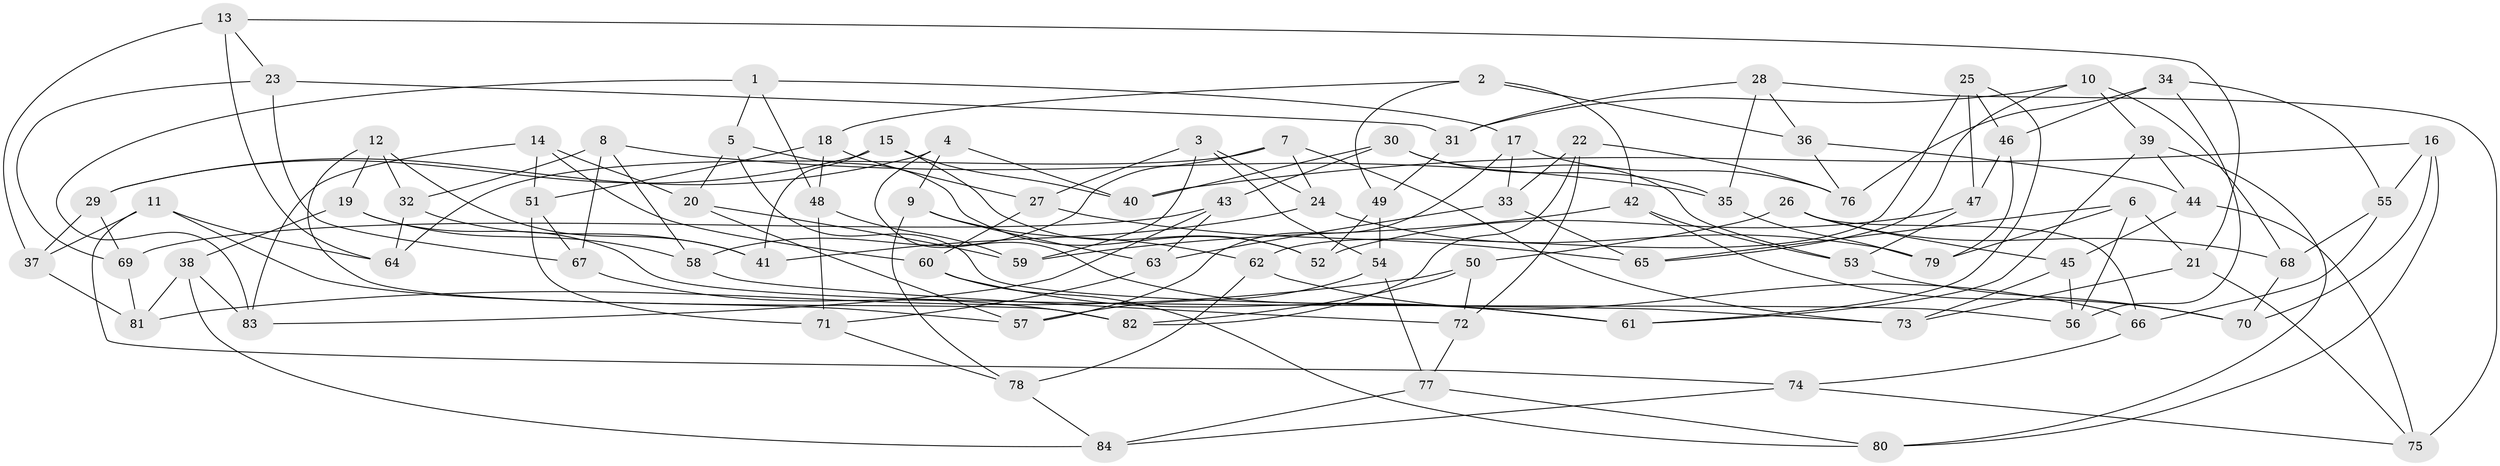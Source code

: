 // coarse degree distribution, {6: 0.023809523809523808, 10: 0.047619047619047616, 4: 0.6428571428571429, 9: 0.07142857142857142, 7: 0.047619047619047616, 8: 0.047619047619047616, 5: 0.023809523809523808, 11: 0.023809523809523808, 3: 0.07142857142857142}
// Generated by graph-tools (version 1.1) at 2025/43/03/06/25 01:43:21]
// undirected, 84 vertices, 168 edges
graph export_dot {
graph [start="1"]
  node [color=gray90,style=filled];
  1;
  2;
  3;
  4;
  5;
  6;
  7;
  8;
  9;
  10;
  11;
  12;
  13;
  14;
  15;
  16;
  17;
  18;
  19;
  20;
  21;
  22;
  23;
  24;
  25;
  26;
  27;
  28;
  29;
  30;
  31;
  32;
  33;
  34;
  35;
  36;
  37;
  38;
  39;
  40;
  41;
  42;
  43;
  44;
  45;
  46;
  47;
  48;
  49;
  50;
  51;
  52;
  53;
  54;
  55;
  56;
  57;
  58;
  59;
  60;
  61;
  62;
  63;
  64;
  65;
  66;
  67;
  68;
  69;
  70;
  71;
  72;
  73;
  74;
  75;
  76;
  77;
  78;
  79;
  80;
  81;
  82;
  83;
  84;
  1 -- 5;
  1 -- 48;
  1 -- 17;
  1 -- 83;
  2 -- 42;
  2 -- 36;
  2 -- 49;
  2 -- 18;
  3 -- 27;
  3 -- 59;
  3 -- 24;
  3 -- 54;
  4 -- 40;
  4 -- 9;
  4 -- 29;
  4 -- 61;
  5 -- 73;
  5 -- 52;
  5 -- 20;
  6 -- 21;
  6 -- 65;
  6 -- 56;
  6 -- 79;
  7 -- 64;
  7 -- 24;
  7 -- 73;
  7 -- 58;
  8 -- 32;
  8 -- 58;
  8 -- 35;
  8 -- 67;
  9 -- 62;
  9 -- 78;
  9 -- 63;
  10 -- 68;
  10 -- 39;
  10 -- 65;
  10 -- 31;
  11 -- 57;
  11 -- 64;
  11 -- 74;
  11 -- 37;
  12 -- 82;
  12 -- 19;
  12 -- 32;
  12 -- 41;
  13 -- 64;
  13 -- 21;
  13 -- 23;
  13 -- 37;
  14 -- 51;
  14 -- 20;
  14 -- 83;
  14 -- 60;
  15 -- 41;
  15 -- 52;
  15 -- 29;
  15 -- 40;
  16 -- 55;
  16 -- 80;
  16 -- 70;
  16 -- 40;
  17 -- 33;
  17 -- 57;
  17 -- 76;
  18 -- 48;
  18 -- 27;
  18 -- 51;
  19 -- 58;
  19 -- 38;
  19 -- 56;
  20 -- 59;
  20 -- 57;
  21 -- 75;
  21 -- 73;
  22 -- 33;
  22 -- 76;
  22 -- 82;
  22 -- 72;
  23 -- 67;
  23 -- 31;
  23 -- 69;
  24 -- 79;
  24 -- 41;
  25 -- 62;
  25 -- 46;
  25 -- 61;
  25 -- 47;
  26 -- 66;
  26 -- 50;
  26 -- 45;
  26 -- 68;
  27 -- 65;
  27 -- 60;
  28 -- 36;
  28 -- 31;
  28 -- 75;
  28 -- 35;
  29 -- 37;
  29 -- 69;
  30 -- 40;
  30 -- 35;
  30 -- 53;
  30 -- 43;
  31 -- 49;
  32 -- 41;
  32 -- 64;
  33 -- 65;
  33 -- 63;
  34 -- 46;
  34 -- 56;
  34 -- 76;
  34 -- 55;
  35 -- 79;
  36 -- 76;
  36 -- 44;
  37 -- 81;
  38 -- 83;
  38 -- 84;
  38 -- 81;
  39 -- 44;
  39 -- 80;
  39 -- 61;
  42 -- 59;
  42 -- 70;
  42 -- 53;
  43 -- 69;
  43 -- 63;
  43 -- 83;
  44 -- 75;
  44 -- 45;
  45 -- 56;
  45 -- 73;
  46 -- 79;
  46 -- 47;
  47 -- 53;
  47 -- 52;
  48 -- 71;
  48 -- 59;
  49 -- 54;
  49 -- 52;
  50 -- 81;
  50 -- 82;
  50 -- 72;
  51 -- 67;
  51 -- 71;
  53 -- 70;
  54 -- 77;
  54 -- 57;
  55 -- 68;
  55 -- 66;
  58 -- 72;
  60 -- 80;
  60 -- 61;
  62 -- 78;
  62 -- 66;
  63 -- 71;
  66 -- 74;
  67 -- 82;
  68 -- 70;
  69 -- 81;
  71 -- 78;
  72 -- 77;
  74 -- 84;
  74 -- 75;
  77 -- 84;
  77 -- 80;
  78 -- 84;
}
